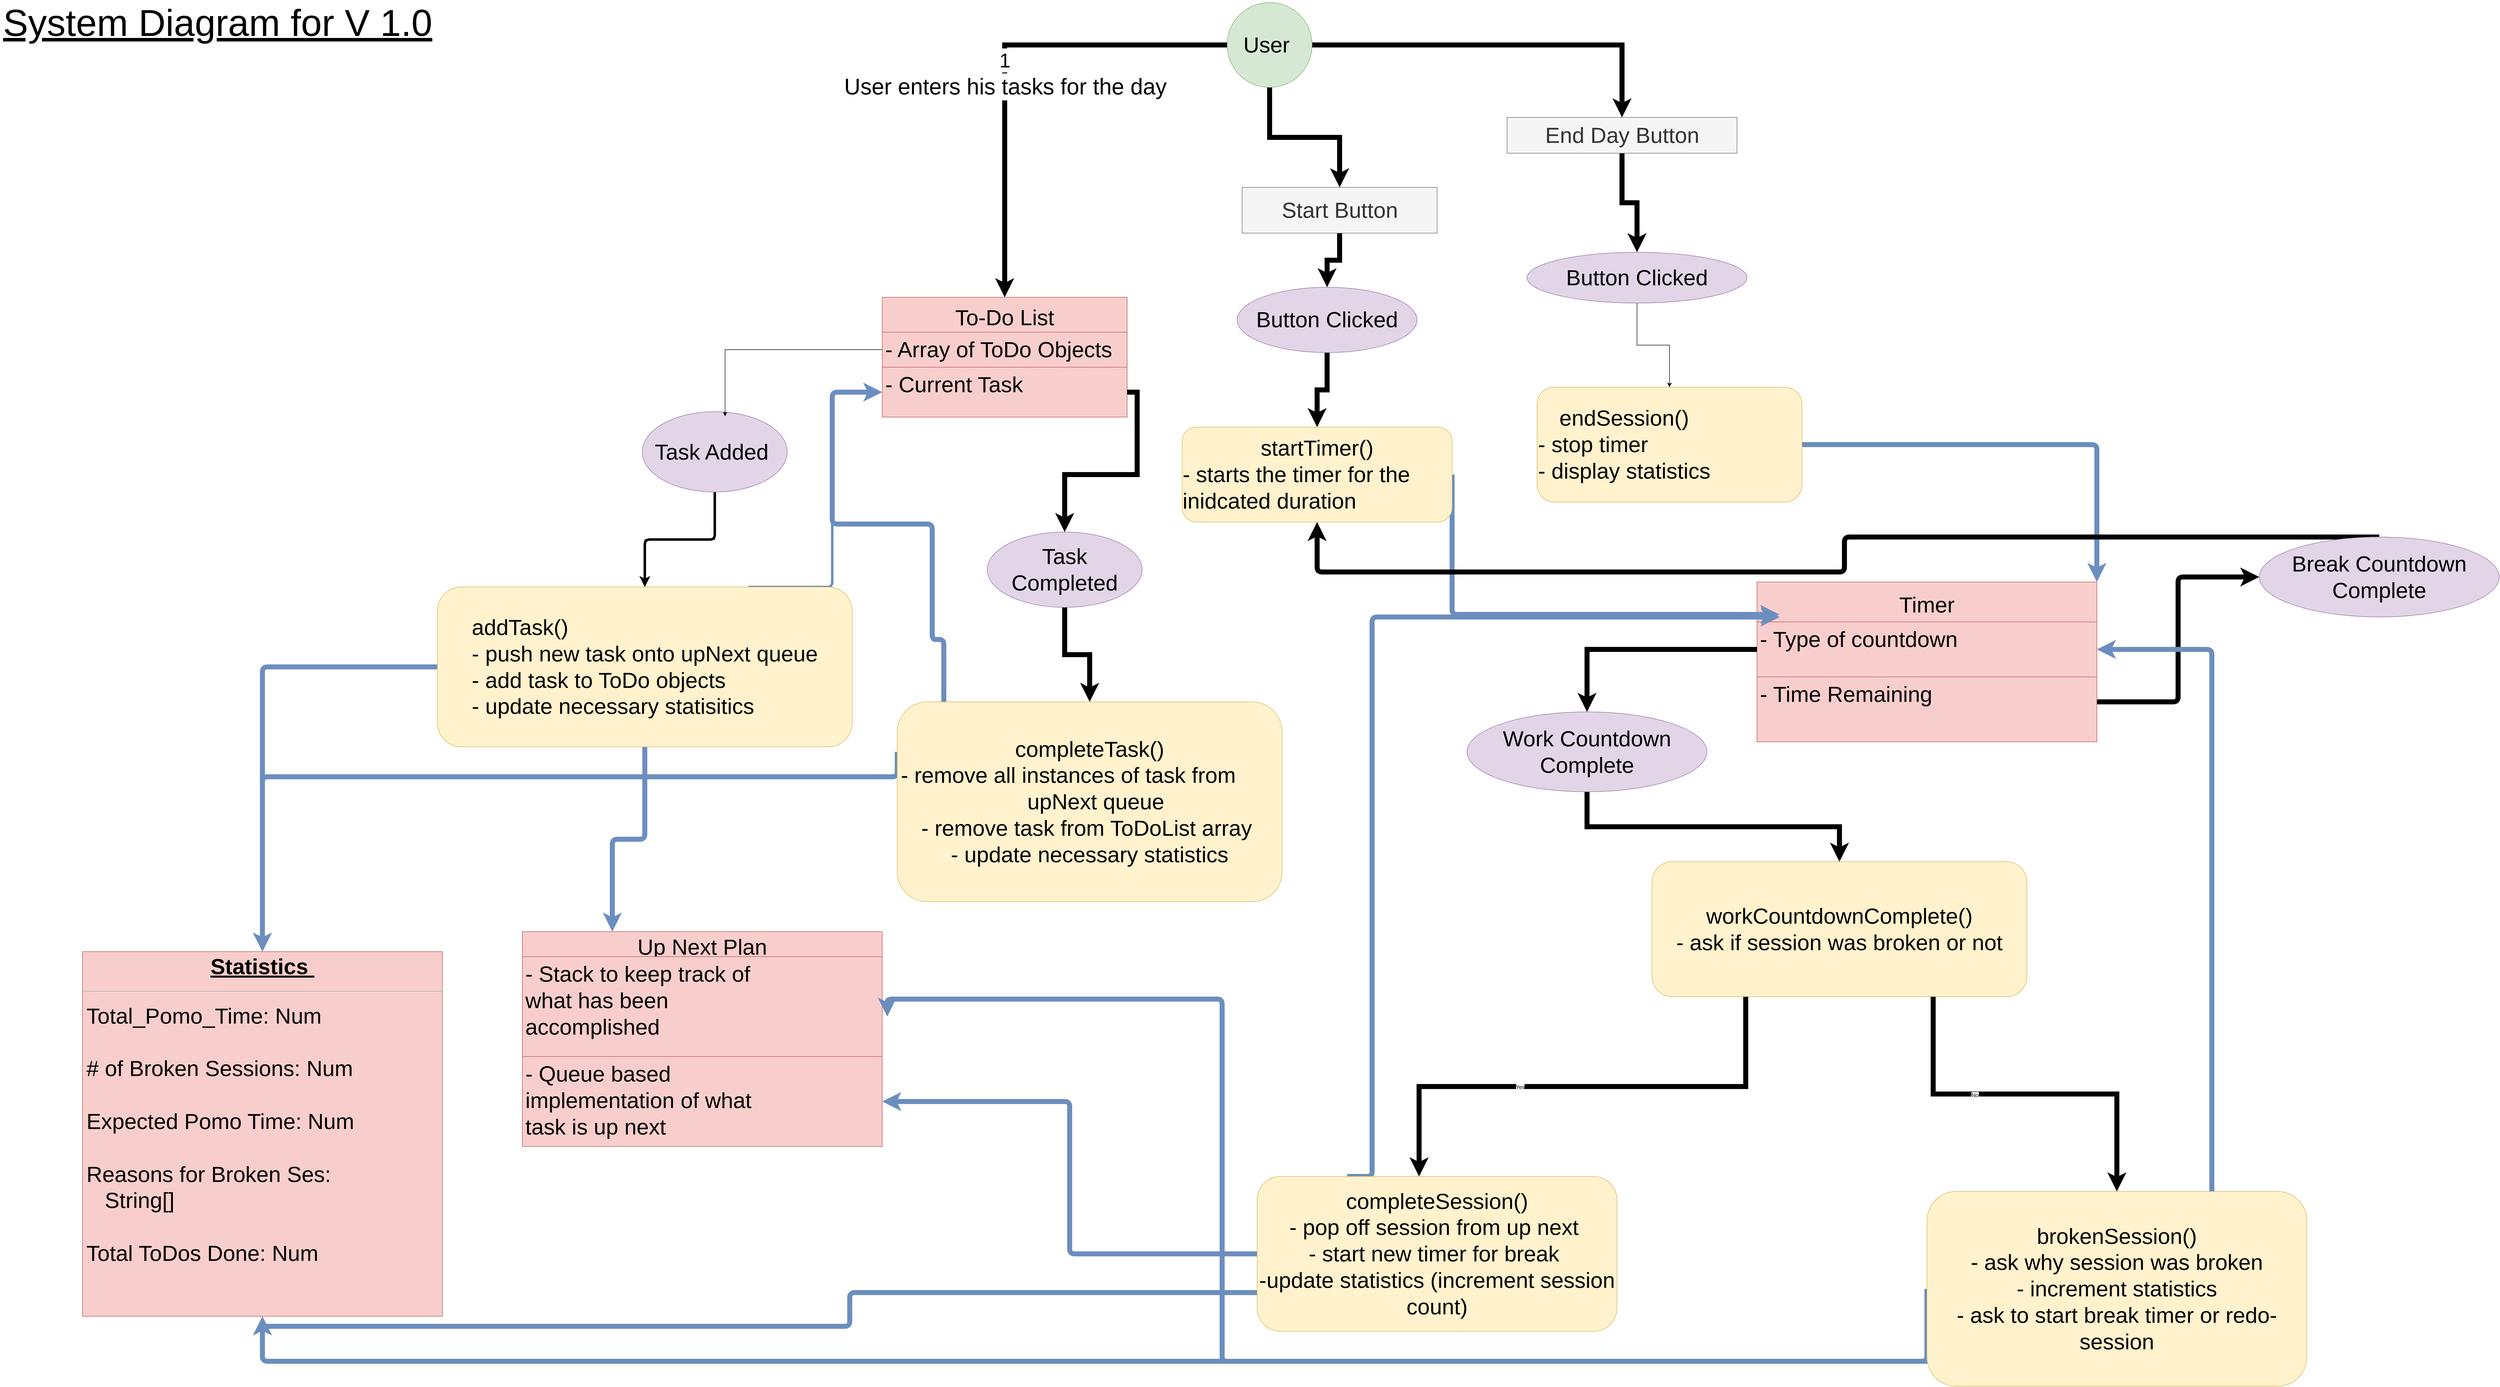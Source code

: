 <mxfile version="14.2.9" type="device"><diagram id="uzU6MHjWu8rI1b5QuUML" name="Page-1"><mxGraphModel dx="7110" dy="4330" grid="1" gridSize="10" guides="1" tooltips="1" connect="1" arrows="1" fold="1" page="1" pageScale="1" pageWidth="6000" pageHeight="3000" math="0" shadow="0"><root><mxCell id="0"/><mxCell id="1" parent="0"/><mxCell id="oxPGqsW1CZE7ANa_mBI_-80" value="1" style="edgeStyle=orthogonalEdgeStyle;rounded=0;orthogonalLoop=1;jettySize=auto;html=1;entryX=0.5;entryY=0;entryDx=0;entryDy=0;fontSize=40;strokeWidth=10;" edge="1" parent="1" source="oxPGqsW1CZE7ANa_mBI_-44" target="oxPGqsW1CZE7ANa_mBI_-48"><mxGeometry relative="1" as="geometry"><mxPoint x="2716.716" y="600.006" as="sourcePoint"/></mxGeometry></mxCell><mxCell id="oxPGqsW1CZE7ANa_mBI_-81" value="&lt;font style=&quot;font-size: 45px&quot;&gt;User enters his tasks for the day&lt;/font&gt;" style="edgeLabel;html=1;align=center;verticalAlign=middle;resizable=0;points=[];fontSize=35;" vertex="1" connectable="0" parent="oxPGqsW1CZE7ANa_mBI_-80"><mxGeometry x="0.11" y="1" relative="1" as="geometry"><mxPoint as="offset"/></mxGeometry></mxCell><mxCell id="oxPGqsW1CZE7ANa_mBI_-86" style="edgeStyle=orthogonalEdgeStyle;rounded=0;orthogonalLoop=1;jettySize=auto;html=1;strokeWidth=10;" edge="1" parent="1" source="oxPGqsW1CZE7ANa_mBI_-44" target="oxPGqsW1CZE7ANa_mBI_-82"><mxGeometry relative="1" as="geometry"><mxPoint x="2705" y="628.29" as="sourcePoint"/></mxGeometry></mxCell><mxCell id="oxPGqsW1CZE7ANa_mBI_-87" style="edgeStyle=orthogonalEdgeStyle;rounded=0;orthogonalLoop=1;jettySize=auto;html=1;exitX=1;exitY=0.5;exitDx=0;exitDy=0;entryX=0.5;entryY=0;entryDx=0;entryDy=0;strokeWidth=10;" edge="1" parent="1" source="oxPGqsW1CZE7ANa_mBI_-44" target="oxPGqsW1CZE7ANa_mBI_-73"><mxGeometry relative="1" as="geometry"><mxPoint x="2785" y="628.29" as="sourcePoint"/></mxGeometry></mxCell><mxCell id="oxPGqsW1CZE7ANa_mBI_-44" value="User&amp;nbsp;" style="ellipse;whiteSpace=wrap;html=1;aspect=fixed;fontSize=44;fillColor=#d5e8d4;strokeColor=#82b366;" vertex="1" parent="1"><mxGeometry x="2575" y="60" width="170" height="170" as="geometry"/></mxCell><mxCell id="oxPGqsW1CZE7ANa_mBI_-48" value="To-Do List" style="swimlane;fontStyle=0;childLayout=stackLayout;horizontal=1;startSize=70;fillColor=#f8cecc;horizontalStack=0;resizeParent=1;resizeParentMax=0;resizeLast=0;collapsible=1;marginBottom=0;fontSize=44;strokeColor=#b85450;" vertex="1" parent="1"><mxGeometry x="1885" y="650" width="490" height="240" as="geometry"/></mxCell><mxCell id="oxPGqsW1CZE7ANa_mBI_-49" value="- Array of ToDo Objects " style="text;strokeColor=#b85450;fillColor=#f8cecc;align=left;verticalAlign=top;spacingLeft=4;spacingRight=4;overflow=hidden;rotatable=0;points=[[0,0.5],[1,0.5]];portConstraint=eastwest;fontSize=44;" vertex="1" parent="oxPGqsW1CZE7ANa_mBI_-48"><mxGeometry y="70" width="490" height="70" as="geometry"/></mxCell><mxCell id="oxPGqsW1CZE7ANa_mBI_-50" value="- Current Task" style="text;strokeColor=#b85450;fillColor=#f8cecc;align=left;verticalAlign=top;spacingLeft=4;spacingRight=4;overflow=hidden;rotatable=0;points=[[0,0.5],[1,0.5]];portConstraint=eastwest;fontSize=44;" vertex="1" parent="oxPGqsW1CZE7ANa_mBI_-48"><mxGeometry y="140" width="490" height="100" as="geometry"/></mxCell><mxCell id="oxPGqsW1CZE7ANa_mBI_-139" style="edgeStyle=orthogonalEdgeStyle;rounded=1;orthogonalLoop=1;jettySize=auto;html=1;exitX=1;exitY=0.75;exitDx=0;exitDy=0;entryX=0;entryY=0.5;entryDx=0;entryDy=0;strokeColor=#000000;strokeWidth=10;fontSize=44;" edge="1" parent="1" source="oxPGqsW1CZE7ANa_mBI_-53" target="oxPGqsW1CZE7ANa_mBI_-138"><mxGeometry relative="1" as="geometry"/></mxCell><mxCell id="oxPGqsW1CZE7ANa_mBI_-53" value="Timer" style="swimlane;fontStyle=0;childLayout=stackLayout;horizontal=1;startSize=80;fillColor=#f8cecc;horizontalStack=0;resizeParent=1;resizeParentMax=0;resizeLast=0;collapsible=1;marginBottom=0;fontSize=44;strokeColor=#b85450;" vertex="1" parent="1"><mxGeometry x="3635" y="1220" width="680" height="320" as="geometry"/></mxCell><mxCell id="oxPGqsW1CZE7ANa_mBI_-55" value="- Type of countdown" style="text;strokeColor=#b85450;fillColor=#f8cecc;align=left;verticalAlign=top;spacingLeft=4;spacingRight=4;overflow=hidden;rotatable=0;points=[[0,0.5],[1,0.5]];portConstraint=eastwest;fontSize=44;" vertex="1" parent="oxPGqsW1CZE7ANa_mBI_-53"><mxGeometry y="80" width="680" height="110" as="geometry"/></mxCell><mxCell id="oxPGqsW1CZE7ANa_mBI_-54" value="- Time Remaining " style="text;strokeColor=#b85450;fillColor=#f8cecc;align=left;verticalAlign=top;spacingLeft=4;spacingRight=4;overflow=hidden;rotatable=0;points=[[0,0.5],[1,0.5]];portConstraint=eastwest;fontSize=44;" vertex="1" parent="oxPGqsW1CZE7ANa_mBI_-53"><mxGeometry y="190" width="680" height="130" as="geometry"/></mxCell><mxCell id="oxPGqsW1CZE7ANa_mBI_-57" value="Up Next Plan" style="swimlane;fontStyle=0;childLayout=stackLayout;horizontal=1;startSize=50;fillColor=#f8cecc;horizontalStack=0;resizeParent=1;resizeParentMax=0;resizeLast=0;collapsible=1;marginBottom=0;fontSize=44;strokeColor=#b85450;" vertex="1" parent="1"><mxGeometry x="1165" y="1920" width="720" height="430" as="geometry"/></mxCell><mxCell id="oxPGqsW1CZE7ANa_mBI_-59" value="- Stack to keep track of&#10;what has been &#10;accomplished" style="text;strokeColor=#b85450;fillColor=#f8cecc;align=left;verticalAlign=top;spacingLeft=4;spacingRight=4;overflow=hidden;rotatable=0;points=[[0,0.5],[1,0.5]];portConstraint=eastwest;fontSize=44;" vertex="1" parent="oxPGqsW1CZE7ANa_mBI_-57"><mxGeometry y="50" width="720" height="200" as="geometry"/></mxCell><mxCell id="oxPGqsW1CZE7ANa_mBI_-58" value="- Queue based &#10;implementation of what &#10;task is up next" style="text;strokeColor=#b85450;fillColor=#f8cecc;align=left;verticalAlign=top;spacingLeft=4;spacingRight=4;overflow=hidden;rotatable=0;points=[[0,0.5],[1,0.5]];portConstraint=eastwest;fontSize=44;" vertex="1" parent="oxPGqsW1CZE7ANa_mBI_-57"><mxGeometry y="250" width="720" height="180" as="geometry"/></mxCell><mxCell id="oxPGqsW1CZE7ANa_mBI_-78" style="edgeStyle=orthogonalEdgeStyle;rounded=0;orthogonalLoop=1;jettySize=auto;html=1;exitX=0.5;exitY=1;exitDx=0;exitDy=0;entryX=0.5;entryY=0;entryDx=0;entryDy=0;" edge="1" parent="1" source="oxPGqsW1CZE7ANa_mBI_-61" target="oxPGqsW1CZE7ANa_mBI_-69"><mxGeometry relative="1" as="geometry"/></mxCell><mxCell id="oxPGqsW1CZE7ANa_mBI_-116" value="" style="edgeStyle=orthogonalEdgeStyle;rounded=1;orthogonalLoop=1;jettySize=auto;html=1;strokeWidth=5;fontSize=40;" edge="1" parent="1" source="oxPGqsW1CZE7ANa_mBI_-61" target="oxPGqsW1CZE7ANa_mBI_-69"><mxGeometry relative="1" as="geometry"/></mxCell><mxCell id="oxPGqsW1CZE7ANa_mBI_-61" value="&lt;font style=&quot;font-size: 44px&quot;&gt;Task Added&amp;nbsp;&lt;/font&gt;" style="ellipse;whiteSpace=wrap;html=1;fontSize=24;fillColor=#e1d5e7;strokeColor=#9673a6;" vertex="1" parent="1"><mxGeometry x="1405" y="879.15" width="290" height="160.85" as="geometry"/></mxCell><mxCell id="oxPGqsW1CZE7ANa_mBI_-79" style="edgeStyle=orthogonalEdgeStyle;rounded=0;orthogonalLoop=1;jettySize=auto;html=1;exitX=0.5;exitY=1;exitDx=0;exitDy=0;strokeWidth=10;" edge="1" parent="1" source="oxPGqsW1CZE7ANa_mBI_-62" target="oxPGqsW1CZE7ANa_mBI_-68"><mxGeometry relative="1" as="geometry"/></mxCell><mxCell id="oxPGqsW1CZE7ANa_mBI_-62" value="&lt;font style=&quot;font-size: 44px&quot;&gt;Task Completed&lt;/font&gt;" style="ellipse;whiteSpace=wrap;html=1;fillColor=#e1d5e7;strokeColor=#9673a6;" vertex="1" parent="1"><mxGeometry x="2095" y="1120" width="310" height="150.85" as="geometry"/></mxCell><mxCell id="oxPGqsW1CZE7ANa_mBI_-63" value="&lt;p style=&quot;margin: 4px 0px 0px ; text-align: center ; text-decoration: underline ; font-size: 44px&quot;&gt;&lt;b&gt;&lt;font style=&quot;font-size: 44px&quot;&gt;Statistics&amp;nbsp;&lt;/font&gt;&lt;/b&gt;&lt;/p&gt;&lt;hr style=&quot;font-size: 44px&quot;&gt;&lt;p style=&quot;margin: 0px 0px 0px 8px ; font-size: 44px&quot;&gt;&lt;font style=&quot;font-size: 44px&quot;&gt;Total_Pomo_Time: Num&lt;br&gt;&lt;br&gt;&lt;/font&gt;&lt;/p&gt;&lt;p style=&quot;margin: 0px 0px 0px 8px ; font-size: 44px&quot;&gt;&lt;font style=&quot;font-size: 44px&quot;&gt;# of Broken Sessions: Num&lt;br&gt;&lt;br&gt;&lt;/font&gt;&lt;/p&gt;&lt;p style=&quot;margin: 0px 0px 0px 8px ; font-size: 44px&quot;&gt;&lt;font style=&quot;font-size: 44px&quot;&gt;Expected Pomo Time: Num&lt;/font&gt;&lt;/p&gt;&lt;p style=&quot;margin: 0px 0px 0px 8px ; font-size: 44px&quot;&gt;&lt;font style=&quot;font-size: 44px&quot;&gt;&lt;br&gt;&lt;/font&gt;&lt;/p&gt;&lt;p style=&quot;margin: 0px 0px 0px 8px ; font-size: 44px&quot;&gt;&lt;font style=&quot;font-size: 44px&quot;&gt;Reasons for Broken Ses:&lt;/font&gt;&lt;/p&gt;&lt;p style=&quot;margin: 0px 0px 0px 8px ; font-size: 44px&quot;&gt;&lt;font style=&quot;font-size: 44px&quot;&gt;&amp;nbsp; &amp;nbsp;String[]&lt;/font&gt;&lt;/p&gt;&lt;p style=&quot;margin: 0px 0px 0px 8px ; font-size: 44px&quot;&gt;&lt;font style=&quot;font-size: 44px&quot;&gt;&lt;br&gt;&lt;/font&gt;&lt;/p&gt;&lt;p style=&quot;margin: 0px 0px 0px 8px ; font-size: 44px&quot;&gt;&lt;font style=&quot;font-size: 44px&quot;&gt;Total ToDos Done: Num&lt;/font&gt;&lt;/p&gt;" style="verticalAlign=top;align=left;overflow=fill;fontSize=12;fontFamily=Helvetica;html=1;fillColor=#f8cecc;strokeColor=#b85450;" vertex="1" parent="1"><mxGeometry x="285" y="1960" width="720" height="730" as="geometry"/></mxCell><mxCell id="oxPGqsW1CZE7ANa_mBI_-91" style="edgeStyle=orthogonalEdgeStyle;rounded=0;orthogonalLoop=1;jettySize=auto;html=1;exitX=0.5;exitY=1;exitDx=0;exitDy=0;strokeWidth=10;" edge="1" parent="1" source="oxPGqsW1CZE7ANa_mBI_-64" target="oxPGqsW1CZE7ANa_mBI_-70"><mxGeometry relative="1" as="geometry"/></mxCell><mxCell id="oxPGqsW1CZE7ANa_mBI_-64" value="&lt;font style=&quot;font-size: 44px&quot;&gt;Work Countdown Complete&lt;/font&gt;" style="ellipse;whiteSpace=wrap;html=1;fillColor=#e1d5e7;strokeColor=#9673a6;" vertex="1" parent="1"><mxGeometry x="3055" y="1480" width="480" height="160" as="geometry"/></mxCell><mxCell id="oxPGqsW1CZE7ANa_mBI_-65" style="edgeStyle=orthogonalEdgeStyle;rounded=0;orthogonalLoop=1;jettySize=auto;html=1;exitX=0;exitY=0.5;exitDx=0;exitDy=0;entryX=0.571;entryY=0.057;entryDx=0;entryDy=0;entryPerimeter=0;" edge="1" parent="1" source="oxPGqsW1CZE7ANa_mBI_-49" target="oxPGqsW1CZE7ANa_mBI_-61"><mxGeometry relative="1" as="geometry"/></mxCell><mxCell id="oxPGqsW1CZE7ANa_mBI_-129" style="edgeStyle=orthogonalEdgeStyle;rounded=1;orthogonalLoop=1;jettySize=auto;html=1;entryX=0;entryY=0.5;entryDx=0;entryDy=0;strokeWidth=10;fontSize=44;fillColor=#dae8fc;strokeColor=#6c8ebf;exitX=0.121;exitY=0.045;exitDx=0;exitDy=0;exitPerimeter=0;" edge="1" parent="1" source="oxPGqsW1CZE7ANa_mBI_-68" target="oxPGqsW1CZE7ANa_mBI_-50"><mxGeometry relative="1" as="geometry"><Array as="points"><mxPoint x="1985" y="1335"/><mxPoint x="1985" y="1104"/><mxPoint x="1785" y="1104"/><mxPoint x="1785" y="840"/></Array></mxGeometry></mxCell><mxCell id="oxPGqsW1CZE7ANa_mBI_-131" style="edgeStyle=orthogonalEdgeStyle;rounded=1;orthogonalLoop=1;jettySize=auto;html=1;exitX=0;exitY=0.25;exitDx=0;exitDy=0;strokeWidth=10;fontSize=44;fillColor=#dae8fc;strokeColor=#6c8ebf;" edge="1" parent="1" source="oxPGqsW1CZE7ANa_mBI_-68" target="oxPGqsW1CZE7ANa_mBI_-63"><mxGeometry relative="1" as="geometry"><Array as="points"><mxPoint x="1915" y="1610"/><mxPoint x="645" y="1610"/></Array></mxGeometry></mxCell><mxCell id="oxPGqsW1CZE7ANa_mBI_-68" value="&lt;font style=&quot;font-size: 44px&quot;&gt;completeTask()&lt;br&gt;&lt;/font&gt;&lt;div style=&quot;font-size: 44px&quot;&gt;&lt;font style=&quot;font-size: 44px&quot;&gt;- remove all instances of task from&amp;nbsp; &amp;nbsp; &amp;nbsp; &amp;nbsp; &amp;nbsp; upNext queue&lt;/font&gt;&lt;/div&gt;&lt;div style=&quot;font-size: 44px&quot;&gt;&lt;font style=&quot;font-size: 44px&quot;&gt;- remove task from ToDoList array&amp;nbsp;&lt;/font&gt;&lt;/div&gt;&lt;div style=&quot;font-size: 44px&quot;&gt;&lt;font style=&quot;font-size: 44px&quot;&gt;- update necessary statistics&lt;/font&gt;&lt;/div&gt;" style="rounded=1;whiteSpace=wrap;html=1;fontSize=24;align=center;fillColor=#fff2cc;strokeColor=#d6b656;" vertex="1" parent="1"><mxGeometry x="1915" y="1460" width="770" height="400" as="geometry"/></mxCell><mxCell id="oxPGqsW1CZE7ANa_mBI_-125" style="edgeStyle=orthogonalEdgeStyle;rounded=1;orthogonalLoop=1;jettySize=auto;html=1;exitX=0;exitY=0.5;exitDx=0;exitDy=0;entryX=0.5;entryY=0;entryDx=0;entryDy=0;strokeWidth=10;fontSize=44;fillColor=#dae8fc;strokeColor=#6c8ebf;" edge="1" parent="1" source="oxPGqsW1CZE7ANa_mBI_-69" target="oxPGqsW1CZE7ANa_mBI_-63"><mxGeometry relative="1" as="geometry"/></mxCell><mxCell id="oxPGqsW1CZE7ANa_mBI_-126" style="edgeStyle=orthogonalEdgeStyle;rounded=1;orthogonalLoop=1;jettySize=auto;html=1;exitX=0.5;exitY=1;exitDx=0;exitDy=0;entryX=0.25;entryY=0;entryDx=0;entryDy=0;strokeWidth=10;fontSize=44;fillColor=#dae8fc;strokeColor=#6c8ebf;" edge="1" parent="1" source="oxPGqsW1CZE7ANa_mBI_-69" target="oxPGqsW1CZE7ANa_mBI_-57"><mxGeometry relative="1" as="geometry"/></mxCell><mxCell id="oxPGqsW1CZE7ANa_mBI_-128" style="edgeStyle=orthogonalEdgeStyle;rounded=1;orthogonalLoop=1;jettySize=auto;html=1;exitX=0.75;exitY=0;exitDx=0;exitDy=0;entryX=0;entryY=0.5;entryDx=0;entryDy=0;strokeWidth=5;fontSize=44;fillColor=#dae8fc;strokeColor=#6c8ebf;" edge="1" parent="1" source="oxPGqsW1CZE7ANa_mBI_-69" target="oxPGqsW1CZE7ANa_mBI_-50"><mxGeometry relative="1" as="geometry"><Array as="points"><mxPoint x="1785" y="1230"/><mxPoint x="1785" y="840"/></Array></mxGeometry></mxCell><mxCell id="oxPGqsW1CZE7ANa_mBI_-69" value="&lt;p style=&quot;text-align: left ; font-size: 44px&quot;&gt;&lt;font style=&quot;font-size: 44px&quot;&gt;addTask()&lt;br&gt;&lt;/font&gt;&lt;font style=&quot;font-size: 44px&quot;&gt;- push new task onto upNext queue&lt;br&gt;&lt;/font&gt;&lt;font style=&quot;font-size: 44px&quot;&gt;- add task to ToDo objects&amp;nbsp;&lt;br&gt;&lt;/font&gt;&lt;font style=&quot;font-size: 44px&quot;&gt;- update necessary statisitics&lt;/font&gt;&lt;/p&gt;" style="rounded=1;whiteSpace=wrap;html=1;fillColor=#fff2cc;strokeColor=#d6b656;" vertex="1" parent="1"><mxGeometry x="995" y="1230" width="830" height="320" as="geometry"/></mxCell><mxCell id="oxPGqsW1CZE7ANa_mBI_-92" style="edgeStyle=orthogonalEdgeStyle;rounded=0;orthogonalLoop=1;jettySize=auto;html=1;exitX=0.25;exitY=1;exitDx=0;exitDy=0;entryX=0.45;entryY=0;entryDx=0;entryDy=0;entryPerimeter=0;strokeWidth=10;" edge="1" parent="1" source="oxPGqsW1CZE7ANa_mBI_-70" target="oxPGqsW1CZE7ANa_mBI_-71"><mxGeometry relative="1" as="geometry"/></mxCell><mxCell id="oxPGqsW1CZE7ANa_mBI_-93" value="Yes" style="edgeLabel;html=1;align=center;verticalAlign=middle;resizable=0;points=[];" vertex="1" connectable="0" parent="oxPGqsW1CZE7ANa_mBI_-92"><mxGeometry x="0.247" y="1" relative="1" as="geometry"><mxPoint as="offset"/></mxGeometry></mxCell><mxCell id="oxPGqsW1CZE7ANa_mBI_-94" style="edgeStyle=orthogonalEdgeStyle;rounded=0;orthogonalLoop=1;jettySize=auto;html=1;exitX=0.75;exitY=1;exitDx=0;exitDy=0;strokeWidth=10;" edge="1" parent="1" source="oxPGqsW1CZE7ANa_mBI_-70" target="oxPGqsW1CZE7ANa_mBI_-72"><mxGeometry relative="1" as="geometry"/></mxCell><mxCell id="oxPGqsW1CZE7ANa_mBI_-95" value="No" style="edgeLabel;html=1;align=center;verticalAlign=middle;resizable=0;points=[];" vertex="1" connectable="0" parent="oxPGqsW1CZE7ANa_mBI_-94"><mxGeometry x="-0.267" y="-1" relative="1" as="geometry"><mxPoint x="1" y="1" as="offset"/></mxGeometry></mxCell><mxCell id="oxPGqsW1CZE7ANa_mBI_-70" value="&lt;div style=&quot;font-size: 44px&quot;&gt;&lt;font style=&quot;font-size: 44px&quot;&gt;workCountdownComplete()&lt;/font&gt;&lt;/div&gt;&lt;div style=&quot;font-size: 44px&quot;&gt;&lt;font style=&quot;font-size: 44px&quot;&gt;- ask if session was broken or not&lt;/font&gt;&lt;/div&gt;" style="rounded=1;whiteSpace=wrap;html=1;align=center;fillColor=#fff2cc;strokeColor=#d6b656;" vertex="1" parent="1"><mxGeometry x="3425" y="1780" width="750" height="270" as="geometry"/></mxCell><mxCell id="oxPGqsW1CZE7ANa_mBI_-110" style="edgeStyle=orthogonalEdgeStyle;rounded=1;orthogonalLoop=1;jettySize=auto;html=1;exitX=0;exitY=0.75;exitDx=0;exitDy=0;entryX=0.5;entryY=1;entryDx=0;entryDy=0;fontSize=24;strokeWidth=10;fillColor=#dae8fc;strokeColor=#6c8ebf;" edge="1" parent="1" source="oxPGqsW1CZE7ANa_mBI_-71" target="oxPGqsW1CZE7ANa_mBI_-63"><mxGeometry relative="1" as="geometry"/></mxCell><mxCell id="oxPGqsW1CZE7ANa_mBI_-112" style="edgeStyle=orthogonalEdgeStyle;rounded=1;orthogonalLoop=1;jettySize=auto;html=1;exitX=0.25;exitY=0;exitDx=0;exitDy=0;entryX=0.067;entryY=-0.09;entryDx=0;entryDy=0;entryPerimeter=0;strokeWidth=10;fontSize=24;fillColor=#dae8fc;strokeColor=#6c8ebf;" edge="1" parent="1" source="oxPGqsW1CZE7ANa_mBI_-71" target="oxPGqsW1CZE7ANa_mBI_-55"><mxGeometry relative="1" as="geometry"><Array as="points"><mxPoint x="2865" y="2410"/><mxPoint x="2865" y="1290"/></Array></mxGeometry></mxCell><mxCell id="oxPGqsW1CZE7ANa_mBI_-119" style="edgeStyle=orthogonalEdgeStyle;rounded=1;orthogonalLoop=1;jettySize=auto;html=1;exitX=0;exitY=0.5;exitDx=0;exitDy=0;strokeWidth=10;fontSize=44;fillColor=#dae8fc;strokeColor=#6c8ebf;" edge="1" parent="1" source="oxPGqsW1CZE7ANa_mBI_-71" target="oxPGqsW1CZE7ANa_mBI_-58"><mxGeometry relative="1" as="geometry"/></mxCell><mxCell id="oxPGqsW1CZE7ANa_mBI_-71" value="&lt;font style=&quot;font-size: 44px&quot;&gt;completeSession()&lt;br&gt;&lt;/font&gt;&lt;div style=&quot;font-size: 44px&quot;&gt;&lt;span&gt;&lt;font style=&quot;font-size: 44px&quot;&gt;- pop off session from up next&amp;nbsp;&lt;/font&gt;&lt;/span&gt;&lt;/div&gt;&lt;div style=&quot;font-size: 44px&quot;&gt;&lt;span&gt;&lt;font style=&quot;font-size: 44px&quot;&gt;- start new timer for break&amp;nbsp;&lt;/font&gt;&lt;/span&gt;&lt;/div&gt;&lt;div style=&quot;font-size: 44px&quot;&gt;&lt;font style=&quot;font-size: 44px&quot;&gt;-update statistics (increment session count)&lt;/font&gt;&lt;/div&gt;" style="rounded=1;whiteSpace=wrap;html=1;align=center;fillColor=#fff2cc;strokeColor=#d6b656;" vertex="1" parent="1"><mxGeometry x="2635" y="2410" width="720" height="310" as="geometry"/></mxCell><mxCell id="oxPGqsW1CZE7ANa_mBI_-114" style="edgeStyle=orthogonalEdgeStyle;rounded=1;orthogonalLoop=1;jettySize=auto;html=1;exitX=0.75;exitY=0;exitDx=0;exitDy=0;entryX=1;entryY=0.5;entryDx=0;entryDy=0;strokeWidth=10;fontSize=24;fillColor=#dae8fc;strokeColor=#6c8ebf;" edge="1" parent="1" source="oxPGqsW1CZE7ANa_mBI_-72" target="oxPGqsW1CZE7ANa_mBI_-55"><mxGeometry relative="1" as="geometry"/></mxCell><mxCell id="oxPGqsW1CZE7ANa_mBI_-120" style="edgeStyle=orthogonalEdgeStyle;rounded=1;orthogonalLoop=1;jettySize=auto;html=1;exitX=0;exitY=0.5;exitDx=0;exitDy=0;strokeWidth=10;fontSize=44;fillColor=#dae8fc;strokeColor=#6c8ebf;" edge="1" parent="1" source="oxPGqsW1CZE7ANa_mBI_-72"><mxGeometry relative="1" as="geometry"><mxPoint x="1895" y="2090" as="targetPoint"/><Array as="points"><mxPoint x="4195" y="2780"/><mxPoint x="2565" y="2780"/><mxPoint x="2565" y="2055"/><mxPoint x="1835" y="2055"/></Array></mxGeometry></mxCell><mxCell id="oxPGqsW1CZE7ANa_mBI_-123" style="edgeStyle=orthogonalEdgeStyle;rounded=1;orthogonalLoop=1;jettySize=auto;html=1;exitX=0;exitY=0.75;exitDx=0;exitDy=0;entryX=0.5;entryY=1;entryDx=0;entryDy=0;strokeWidth=10;fontSize=44;fillColor=#dae8fc;strokeColor=#6c8ebf;" edge="1" parent="1" source="oxPGqsW1CZE7ANa_mBI_-72" target="oxPGqsW1CZE7ANa_mBI_-63"><mxGeometry relative="1" as="geometry"><Array as="points"><mxPoint x="3975" y="2780"/><mxPoint x="645" y="2780"/></Array></mxGeometry></mxCell><mxCell id="oxPGqsW1CZE7ANa_mBI_-72" value="&lt;div style=&quot;font-size: 44px&quot;&gt;&lt;font style=&quot;font-size: 44px&quot;&gt;brokenSession()&lt;/font&gt;&lt;/div&gt;&lt;font style=&quot;font-size: 44px&quot;&gt;- ask why session was broken&lt;br&gt;- increment statistics&lt;br&gt;- ask to start break timer or redo-session&lt;/font&gt;" style="rounded=1;whiteSpace=wrap;html=1;align=center;fillColor=#fff2cc;strokeColor=#d6b656;" vertex="1" parent="1"><mxGeometry x="3975" y="2440" width="760" height="390" as="geometry"/></mxCell><mxCell id="oxPGqsW1CZE7ANa_mBI_-96" style="edgeStyle=orthogonalEdgeStyle;rounded=0;orthogonalLoop=1;jettySize=auto;html=1;exitX=0.5;exitY=1;exitDx=0;exitDy=0;strokeWidth=10;" edge="1" parent="1" source="oxPGqsW1CZE7ANa_mBI_-73" target="oxPGqsW1CZE7ANa_mBI_-83"><mxGeometry relative="1" as="geometry"/></mxCell><mxCell id="oxPGqsW1CZE7ANa_mBI_-73" value="&lt;font style=&quot;font-size: 44px&quot;&gt;End Day Button&lt;/font&gt;" style="html=1;fillColor=#f5f5f5;strokeColor=#666666;fontColor=#333333;" vertex="1" parent="1"><mxGeometry x="3135" y="290" width="460" height="71.71" as="geometry"/></mxCell><mxCell id="oxPGqsW1CZE7ANa_mBI_-89" style="edgeStyle=orthogonalEdgeStyle;rounded=0;orthogonalLoop=1;jettySize=auto;html=1;exitX=0.5;exitY=1;exitDx=0;exitDy=0;strokeWidth=10;" edge="1" parent="1" source="oxPGqsW1CZE7ANa_mBI_-74" target="oxPGqsW1CZE7ANa_mBI_-84"><mxGeometry relative="1" as="geometry"/></mxCell><mxCell id="oxPGqsW1CZE7ANa_mBI_-74" value="&lt;font style=&quot;font-size: 44px&quot;&gt;Button Clicked&lt;/font&gt;" style="ellipse;whiteSpace=wrap;html=1;fontSize=40;fillColor=#e1d5e7;strokeColor=#9673a6;" vertex="1" parent="1"><mxGeometry x="2595" y="630" width="360" height="130.85" as="geometry"/></mxCell><mxCell id="oxPGqsW1CZE7ANa_mBI_-132" style="edgeStyle=orthogonalEdgeStyle;rounded=1;orthogonalLoop=1;jettySize=auto;html=1;exitX=1;exitY=0.5;exitDx=0;exitDy=0;entryX=1;entryY=0;entryDx=0;entryDy=0;strokeWidth=10;fontSize=44;fillColor=#dae8fc;strokeColor=#6c8ebf;" edge="1" parent="1" source="oxPGqsW1CZE7ANa_mBI_-76" target="oxPGqsW1CZE7ANa_mBI_-53"><mxGeometry relative="1" as="geometry"/></mxCell><mxCell id="oxPGqsW1CZE7ANa_mBI_-76" value="&lt;div style=&quot;text-align: center ; font-size: 44px&quot;&gt;&lt;font style=&quot;font-size: 44px&quot;&gt;endSession()&lt;/font&gt;&lt;/div&gt;&lt;div style=&quot;font-size: 44px&quot;&gt;&lt;span&gt;&lt;font style=&quot;font-size: 44px&quot;&gt;- stop timer&lt;/font&gt;&lt;/span&gt;&lt;/div&gt;&lt;font style=&quot;font-size: 44px&quot;&gt;- display statistics&lt;/font&gt;" style="rounded=1;whiteSpace=wrap;html=1;align=left;fillColor=#fff2cc;strokeColor=#d6b656;" vertex="1" parent="1"><mxGeometry x="3195" y="830" width="530" height="230" as="geometry"/></mxCell><mxCell id="oxPGqsW1CZE7ANa_mBI_-77" style="edgeStyle=orthogonalEdgeStyle;rounded=0;orthogonalLoop=1;jettySize=auto;html=1;exitX=1;exitY=0.5;exitDx=0;exitDy=0;strokeWidth=10;" edge="1" parent="1" source="oxPGqsW1CZE7ANa_mBI_-50" target="oxPGqsW1CZE7ANa_mBI_-62"><mxGeometry relative="1" as="geometry"/></mxCell><mxCell id="oxPGqsW1CZE7ANa_mBI_-88" style="edgeStyle=orthogonalEdgeStyle;rounded=0;orthogonalLoop=1;jettySize=auto;html=1;exitX=0.5;exitY=1;exitDx=0;exitDy=0;strokeWidth=10;" edge="1" parent="1" source="oxPGqsW1CZE7ANa_mBI_-82" target="oxPGqsW1CZE7ANa_mBI_-74"><mxGeometry relative="1" as="geometry"/></mxCell><mxCell id="oxPGqsW1CZE7ANa_mBI_-82" value="&lt;font style=&quot;font-size: 44px&quot;&gt;Start Button&lt;/font&gt;" style="html=1;fillColor=#f5f5f5;strokeColor=#666666;fontColor=#333333;" vertex="1" parent="1"><mxGeometry x="2605" y="430" width="390" height="91.71" as="geometry"/></mxCell><mxCell id="oxPGqsW1CZE7ANa_mBI_-97" style="edgeStyle=orthogonalEdgeStyle;rounded=0;orthogonalLoop=1;jettySize=auto;html=1;exitX=0.5;exitY=1;exitDx=0;exitDy=0;" edge="1" parent="1" source="oxPGqsW1CZE7ANa_mBI_-83" target="oxPGqsW1CZE7ANa_mBI_-76"><mxGeometry relative="1" as="geometry"/></mxCell><mxCell id="oxPGqsW1CZE7ANa_mBI_-83" value="&lt;font style=&quot;font-size: 44px&quot;&gt;Button Clicked&lt;/font&gt;" style="ellipse;whiteSpace=wrap;html=1;fillColor=#e1d5e7;strokeColor=#9673a6;" vertex="1" parent="1"><mxGeometry x="3175" y="560" width="440" height="101.71" as="geometry"/></mxCell><mxCell id="oxPGqsW1CZE7ANa_mBI_-122" style="edgeStyle=orthogonalEdgeStyle;rounded=1;orthogonalLoop=1;jettySize=auto;html=1;exitX=1;exitY=0.5;exitDx=0;exitDy=0;entryX=0.066;entryY=-0.136;entryDx=0;entryDy=0;entryPerimeter=0;strokeWidth=10;fontSize=44;fillColor=#dae8fc;strokeColor=#6c8ebf;" edge="1" parent="1" source="oxPGqsW1CZE7ANa_mBI_-84" target="oxPGqsW1CZE7ANa_mBI_-55"><mxGeometry relative="1" as="geometry"><Array as="points"><mxPoint x="3025" y="1285"/></Array></mxGeometry></mxCell><mxCell id="oxPGqsW1CZE7ANa_mBI_-84" value="&lt;div style=&quot;font-size: 44px&quot;&gt;&lt;font style=&quot;font-size: 44px&quot;&gt;startTimer()&lt;/font&gt;&lt;/div&gt;&lt;div style=&quot;text-align: left ; font-size: 44px&quot;&gt;&lt;font style=&quot;font-size: 44px&quot;&gt;- starts the timer for the inidcated duration&lt;/font&gt;&lt;/div&gt;" style="rounded=1;whiteSpace=wrap;html=1;align=center;fillColor=#fff2cc;strokeColor=#d6b656;" vertex="1" parent="1"><mxGeometry x="2485" y="910" width="540" height="190" as="geometry"/></mxCell><mxCell id="oxPGqsW1CZE7ANa_mBI_-102" style="edgeStyle=orthogonalEdgeStyle;rounded=0;orthogonalLoop=1;jettySize=auto;html=1;exitX=0;exitY=0.5;exitDx=0;exitDy=0;fontSize=24;strokeWidth=10;" edge="1" parent="1" source="oxPGqsW1CZE7ANa_mBI_-55" target="oxPGqsW1CZE7ANa_mBI_-64"><mxGeometry relative="1" as="geometry"/></mxCell><mxCell id="oxPGqsW1CZE7ANa_mBI_-133" value="&lt;font style=&quot;font-size: 75px&quot;&gt;&lt;u&gt;System Diagram for V 1.0&lt;/u&gt;&lt;/font&gt;" style="text;html=1;align=center;verticalAlign=middle;resizable=0;points=[];autosize=1;fontSize=44;" vertex="1" parent="1"><mxGeometry x="120" y="65" width="870" height="70" as="geometry"/></mxCell><mxCell id="oxPGqsW1CZE7ANa_mBI_-201" style="edgeStyle=orthogonalEdgeStyle;rounded=1;orthogonalLoop=1;jettySize=auto;html=1;exitX=0.5;exitY=0;exitDx=0;exitDy=0;entryX=0.5;entryY=1;entryDx=0;entryDy=0;strokeColor=#000000;strokeWidth=10;fontSize=44;" edge="1" parent="1" source="oxPGqsW1CZE7ANa_mBI_-138" target="oxPGqsW1CZE7ANa_mBI_-84"><mxGeometry relative="1" as="geometry"><Array as="points"><mxPoint x="3810" y="1130"/><mxPoint x="3810" y="1200"/><mxPoint x="2755" y="1200"/></Array></mxGeometry></mxCell><mxCell id="oxPGqsW1CZE7ANa_mBI_-138" value="&lt;font style=&quot;font-size: 44px&quot;&gt;Break Countdown Complete&lt;/font&gt;" style="ellipse;whiteSpace=wrap;html=1;fillColor=#e1d5e7;strokeColor=#9673a6;" vertex="1" parent="1"><mxGeometry x="4640" y="1130" width="480" height="160" as="geometry"/></mxCell></root></mxGraphModel></diagram></mxfile>